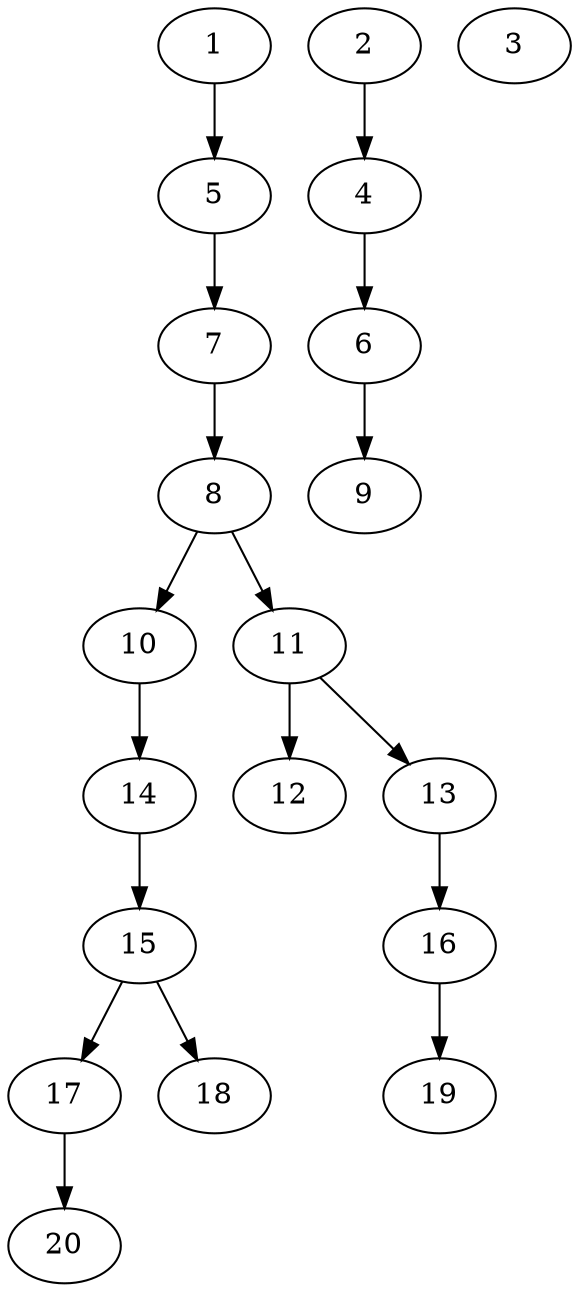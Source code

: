 // DAG (tier=1-easy, mode=compute, n=20, ccr=0.259, fat=0.439, density=0.323, regular=0.781, jump=0.075, mindata=262144, maxdata=2097152)
// DAG automatically generated by daggen at Sun Aug 24 16:33:32 2025
// /home/ermia/Project/Environments/daggen/bin/daggen --dot --ccr 0.259 --fat 0.439 --regular 0.781 --density 0.323 --jump 0.075 --mindata 262144 --maxdata 2097152 -n 20 
digraph G {
  1 [size="20205073575183740", alpha="0.15", expect_size="10102536787591870"]
  1 -> 5 [size ="19534350123008"]
  2 [size="38938915461136384", alpha="0.14", expect_size="19469457730568192"]
  2 -> 4 [size ="919064281088"]
  3 [size="29470199834234756", alpha="0.05", expect_size="14735099917117378"]
  4 [size="319190129967546", alpha="0.18", expect_size="159595064983773"]
  4 -> 6 [size ="20336074555392"]
  5 [size="78040613587321456", alpha="0.08", expect_size="39020306793660728"]
  5 -> 7 [size ="34841613565952"]
  6 [size="10807744488562202", alpha="0.02", expect_size="5403872244281101"]
  6 -> 9 [size ="23507194871808"]
  7 [size="6876569727981615", alpha="0.06", expect_size="3438284863990807"]
  7 -> 8 [size ="5599303565312"]
  8 [size="1795775436551094272", alpha="0.05", expect_size="897887718275547136"]
  8 -> 10 [size ="11819288625152"]
  8 -> 11 [size ="11819288625152"]
  9 [size="3735065046975165", alpha="0.07", expect_size="1867532523487582"]
  10 [size="3778222344124760064", alpha="0.12", expect_size="1889111172062380032"]
  10 -> 14 [size ="19406549680128"]
  11 [size="726781246316426", alpha="0.05", expect_size="363390623158213"]
  11 -> 12 [size ="12588154880000"]
  11 -> 13 [size ="12588154880000"]
  12 [size="1094463511168763", alpha="0.00", expect_size="547231755584381"]
  13 [size="131009565234236", alpha="0.03", expect_size="65504782617118"]
  13 -> 16 [size ="7131021443072"]
  14 [size="348152951337910272", alpha="0.11", expect_size="174076475668955136"]
  14 -> 15 [size ="3959162929152"]
  15 [size="8072409371268612096", alpha="0.09", expect_size="4036204685634306048"]
  15 -> 17 [size ="32192801538048"]
  15 -> 18 [size ="32192801538048"]
  16 [size="413062162532030", alpha="0.19", expect_size="206531081266015"]
  16 -> 19 [size ="15606971629568"]
  17 [size="1480421429244592128", alpha="0.04", expect_size="740210714622296064"]
  17 -> 20 [size ="10391547543552"]
  18 [size="844577976724604", alpha="0.09", expect_size="422288988362302"]
  19 [size="6795294682764362", alpha="0.05", expect_size="3397647341382181"]
  20 [size="340606548843692032", alpha="0.12", expect_size="170303274421846016"]
}